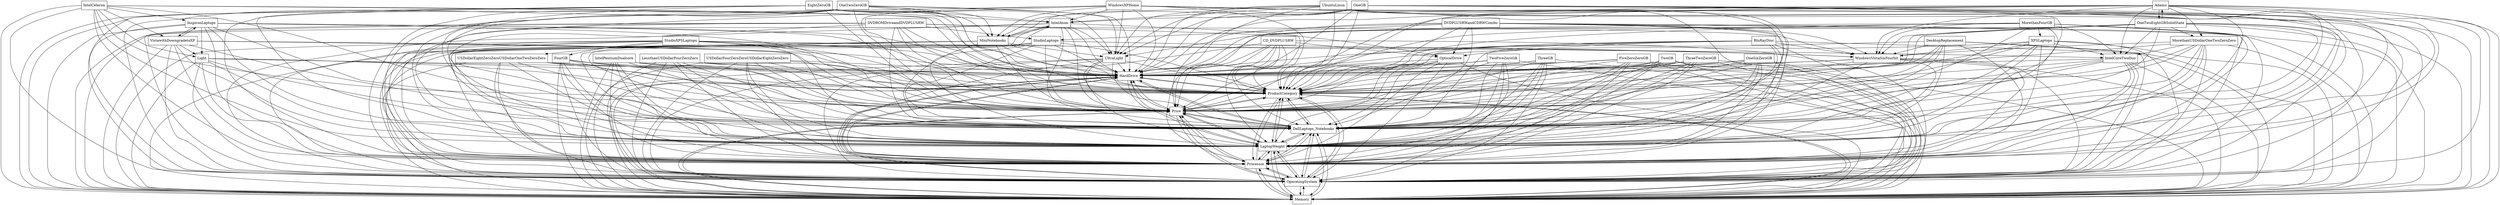 digraph{
graph [rankdir=TB];
node [shape=box];
edge [arrowhead=normal];
0[label="HardDrive",]
1[label="TwoGB",]
2[label="StudioXPSLaptops",]
3[label="WindowsXPHome",]
4[label="USDollarFourZeroZeroUSDollarEightZeroZero",]
5[label="ProductCategory",]
6[label="InspironLaptops",]
7[label="IntelCoreTwoDuo",]
8[label="LessthanUSDollarFourZeroZero",]
9[label="OneTwoZeroGB",]
10[label="Memory",]
11[label="MorethanUSDollarOneTwoZeroZero",]
12[label="USDollarEightZeroZeroUSDollarOneTwoZeroZero",]
13[label="TwoFiveZeroGB",]
14[label="IntelPentiumDualcore",]
15[label="XPSLaptops",]
16[label="Light",]
17[label="OperatingSystem",]
18[label="Processor",]
19[label="WindowsVistaSixFourbit",]
20[label="DVDPLUSRWandCDRWCombo",]
21[label="IntelAtom",]
22[label="Adamo",]
23[label="EightZeroGB",]
24[label="DVDROMDriveandDVDPLUSRW",]
25[label="OneGB",]
26[label="OpticalDrive",]
27[label="FiveZeroZeroGB",]
28[label="LaptopWeight",]
29[label="VistawithDowngradetoXP",]
30[label="OneSixZeroGB",]
31[label="OneTwoEightGBSolidState",]
32[label="BluRayDisc",]
33[label="DellLaptops_Notebooks",]
34[label="UbuntuLinux",]
35[label="MorethanFourGB",]
36[label="Price",]
37[label="IntelCeleron",]
38[label="ThreeTwoZeroGB",]
39[label="ThreeGB",]
40[label="UltraLight",]
41[label="MiniNotebooks",]
42[label="CD_DVDPLUSRW",]
43[label="StudioLaptops",]
44[label="FourGB",]
45[label="DesktopReplacement",]
0->5[label="",]
0->10[label="",]
0->17[label="",]
0->18[label="",]
0->28[label="",]
0->33[label="",]
0->36[label="",]
1->0[label="",]
1->5[label="",]
1->10[label="",]
1->17[label="",]
1->18[label="",]
1->28[label="",]
1->33[label="",]
1->36[label="",]
2->0[label="",]
2->5[label="",]
2->7[label="",]
2->10[label="",]
2->12[label="",]
2->17[label="",]
2->18[label="",]
2->19[label="",]
2->28[label="",]
2->33[label="",]
2->36[label="",]
2->44[label="",]
3->0[label="",]
3->5[label="",]
3->10[label="",]
3->17[label="",]
3->18[label="",]
3->21[label="",]
3->28[label="",]
3->33[label="",]
3->36[label="",]
3->40[label="",]
3->41[label="",]
4->0[label="",]
4->5[label="",]
4->10[label="",]
4->17[label="",]
4->18[label="",]
4->28[label="",]
4->33[label="",]
4->36[label="",]
5->0[label="",]
5->10[label="",]
5->17[label="",]
5->18[label="",]
5->28[label="",]
5->33[label="",]
5->36[label="",]
6->0[label="",]
6->5[label="",]
6->10[label="",]
6->16[label="",]
6->17[label="",]
6->18[label="",]
6->28[label="",]
6->29[label="",]
6->33[label="",]
6->36[label="",]
7->0[label="",]
7->5[label="",]
7->10[label="",]
7->17[label="",]
7->18[label="",]
7->28[label="",]
7->33[label="",]
7->36[label="",]
8->0[label="",]
8->5[label="",]
8->10[label="",]
8->17[label="",]
8->18[label="",]
8->28[label="",]
8->33[label="",]
8->36[label="",]
9->0[label="",]
9->5[label="",]
9->10[label="",]
9->17[label="",]
9->18[label="",]
9->21[label="",]
9->28[label="",]
9->33[label="",]
9->36[label="",]
9->40[label="",]
9->41[label="",]
10->0[label="",]
10->5[label="",]
10->17[label="",]
10->18[label="",]
10->28[label="",]
10->33[label="",]
10->36[label="",]
11->0[label="",]
11->5[label="",]
11->7[label="",]
11->10[label="",]
11->17[label="",]
11->18[label="",]
11->19[label="",]
11->28[label="",]
11->33[label="",]
11->36[label="",]
12->0[label="",]
12->5[label="",]
12->10[label="",]
12->17[label="",]
12->18[label="",]
12->28[label="",]
12->33[label="",]
12->36[label="",]
13->0[label="",]
13->5[label="",]
13->10[label="",]
13->17[label="",]
13->18[label="",]
13->28[label="",]
13->33[label="",]
13->36[label="",]
14->0[label="",]
14->5[label="",]
14->10[label="",]
14->17[label="",]
14->18[label="",]
14->28[label="",]
14->33[label="",]
14->36[label="",]
15->0[label="",]
15->5[label="",]
15->7[label="",]
15->10[label="",]
15->17[label="",]
15->18[label="",]
15->19[label="",]
15->28[label="",]
15->33[label="",]
15->36[label="",]
16->0[label="",]
16->5[label="",]
16->10[label="",]
16->17[label="",]
16->18[label="",]
16->28[label="",]
16->33[label="",]
16->36[label="",]
17->0[label="",]
17->5[label="",]
17->10[label="",]
17->18[label="",]
17->28[label="",]
17->33[label="",]
17->36[label="",]
18->0[label="",]
18->5[label="",]
18->10[label="",]
18->17[label="",]
18->28[label="",]
18->33[label="",]
18->36[label="",]
19->0[label="",]
19->5[label="",]
19->10[label="",]
19->17[label="",]
19->18[label="",]
19->28[label="",]
19->33[label="",]
19->36[label="",]
20->0[label="",]
20->5[label="",]
20->10[label="",]
20->17[label="",]
20->18[label="",]
20->19[label="",]
20->26[label="",]
20->28[label="",]
20->33[label="",]
20->36[label="",]
20->43[label="",]
21->0[label="",]
21->5[label="",]
21->10[label="",]
21->17[label="",]
21->18[label="",]
21->28[label="",]
21->33[label="",]
21->36[label="",]
21->40[label="",]
21->41[label="",]
22->0[label="",]
22->5[label="",]
22->7[label="",]
22->10[label="",]
22->11[label="",]
22->17[label="",]
22->18[label="",]
22->19[label="",]
22->28[label="",]
22->31[label="",]
22->33[label="",]
22->36[label="",]
22->40[label="",]
23->0[label="",]
23->5[label="",]
23->10[label="",]
23->17[label="",]
23->18[label="",]
23->21[label="",]
23->28[label="",]
23->33[label="",]
23->36[label="",]
23->40[label="",]
23->41[label="",]
24->0[label="",]
24->5[label="",]
24->10[label="",]
24->17[label="",]
24->18[label="",]
24->19[label="",]
24->26[label="",]
24->28[label="",]
24->33[label="",]
24->36[label="",]
24->43[label="",]
25->0[label="",]
25->5[label="",]
25->10[label="",]
25->17[label="",]
25->18[label="",]
25->21[label="",]
25->28[label="",]
25->33[label="",]
25->36[label="",]
25->40[label="",]
25->41[label="",]
26->0[label="",]
26->5[label="",]
26->10[label="",]
26->17[label="",]
26->18[label="",]
26->28[label="",]
26->33[label="",]
26->36[label="",]
27->0[label="",]
27->5[label="",]
27->10[label="",]
27->17[label="",]
27->18[label="",]
27->28[label="",]
27->33[label="",]
27->36[label="",]
28->0[label="",]
28->5[label="",]
28->10[label="",]
28->17[label="",]
28->18[label="",]
28->33[label="",]
28->36[label="",]
29->0[label="",]
29->5[label="",]
29->6[label="",]
29->10[label="",]
29->16[label="",]
29->17[label="",]
29->18[label="",]
29->28[label="",]
29->33[label="",]
29->36[label="",]
30->0[label="",]
30->5[label="",]
30->10[label="",]
30->17[label="",]
30->18[label="",]
30->28[label="",]
30->33[label="",]
30->36[label="",]
31->0[label="",]
31->5[label="",]
31->7[label="",]
31->10[label="",]
31->11[label="",]
31->17[label="",]
31->18[label="",]
31->19[label="",]
31->22[label="",]
31->28[label="",]
31->33[label="",]
31->36[label="",]
31->40[label="",]
32->0[label="",]
32->5[label="",]
32->10[label="",]
32->17[label="",]
32->18[label="",]
32->19[label="",]
32->26[label="",]
32->28[label="",]
32->33[label="",]
32->36[label="",]
33->0[label="",]
33->5[label="",]
33->10[label="",]
33->17[label="",]
33->18[label="",]
33->28[label="",]
33->36[label="",]
34->0[label="",]
34->5[label="",]
34->10[label="",]
34->17[label="",]
34->18[label="",]
34->21[label="",]
34->28[label="",]
34->33[label="",]
34->36[label="",]
34->40[label="",]
34->41[label="",]
35->0[label="",]
35->5[label="",]
35->7[label="",]
35->10[label="",]
35->15[label="",]
35->17[label="",]
35->18[label="",]
35->19[label="",]
35->28[label="",]
35->33[label="",]
35->36[label="",]
36->0[label="",]
36->5[label="",]
36->10[label="",]
36->17[label="",]
36->18[label="",]
36->28[label="",]
36->33[label="",]
37->0[label="",]
37->5[label="",]
37->6[label="",]
37->10[label="",]
37->16[label="",]
37->17[label="",]
37->18[label="",]
37->28[label="",]
37->29[label="",]
37->33[label="",]
37->36[label="",]
38->0[label="",]
38->5[label="",]
38->10[label="",]
38->17[label="",]
38->18[label="",]
38->28[label="",]
38->33[label="",]
38->36[label="",]
39->0[label="",]
39->5[label="",]
39->10[label="",]
39->17[label="",]
39->18[label="",]
39->28[label="",]
39->33[label="",]
39->36[label="",]
40->0[label="",]
40->5[label="",]
40->10[label="",]
40->17[label="",]
40->18[label="",]
40->28[label="",]
40->33[label="",]
40->36[label="",]
41->0[label="",]
41->5[label="",]
41->10[label="",]
41->17[label="",]
41->18[label="",]
41->21[label="",]
41->28[label="",]
41->33[label="",]
41->36[label="",]
41->40[label="",]
42->0[label="",]
42->5[label="",]
42->10[label="",]
42->17[label="",]
42->18[label="",]
42->26[label="",]
42->28[label="",]
42->33[label="",]
42->36[label="",]
43->0[label="",]
43->5[label="",]
43->10[label="",]
43->17[label="",]
43->18[label="",]
43->19[label="",]
43->28[label="",]
43->33[label="",]
43->36[label="",]
44->0[label="",]
44->5[label="",]
44->10[label="",]
44->17[label="",]
44->18[label="",]
44->28[label="",]
44->33[label="",]
44->36[label="",]
45->0[label="",]
45->5[label="",]
45->10[label="",]
45->17[label="",]
45->18[label="",]
45->19[label="",]
45->28[label="",]
45->33[label="",]
45->36[label="",]
}
